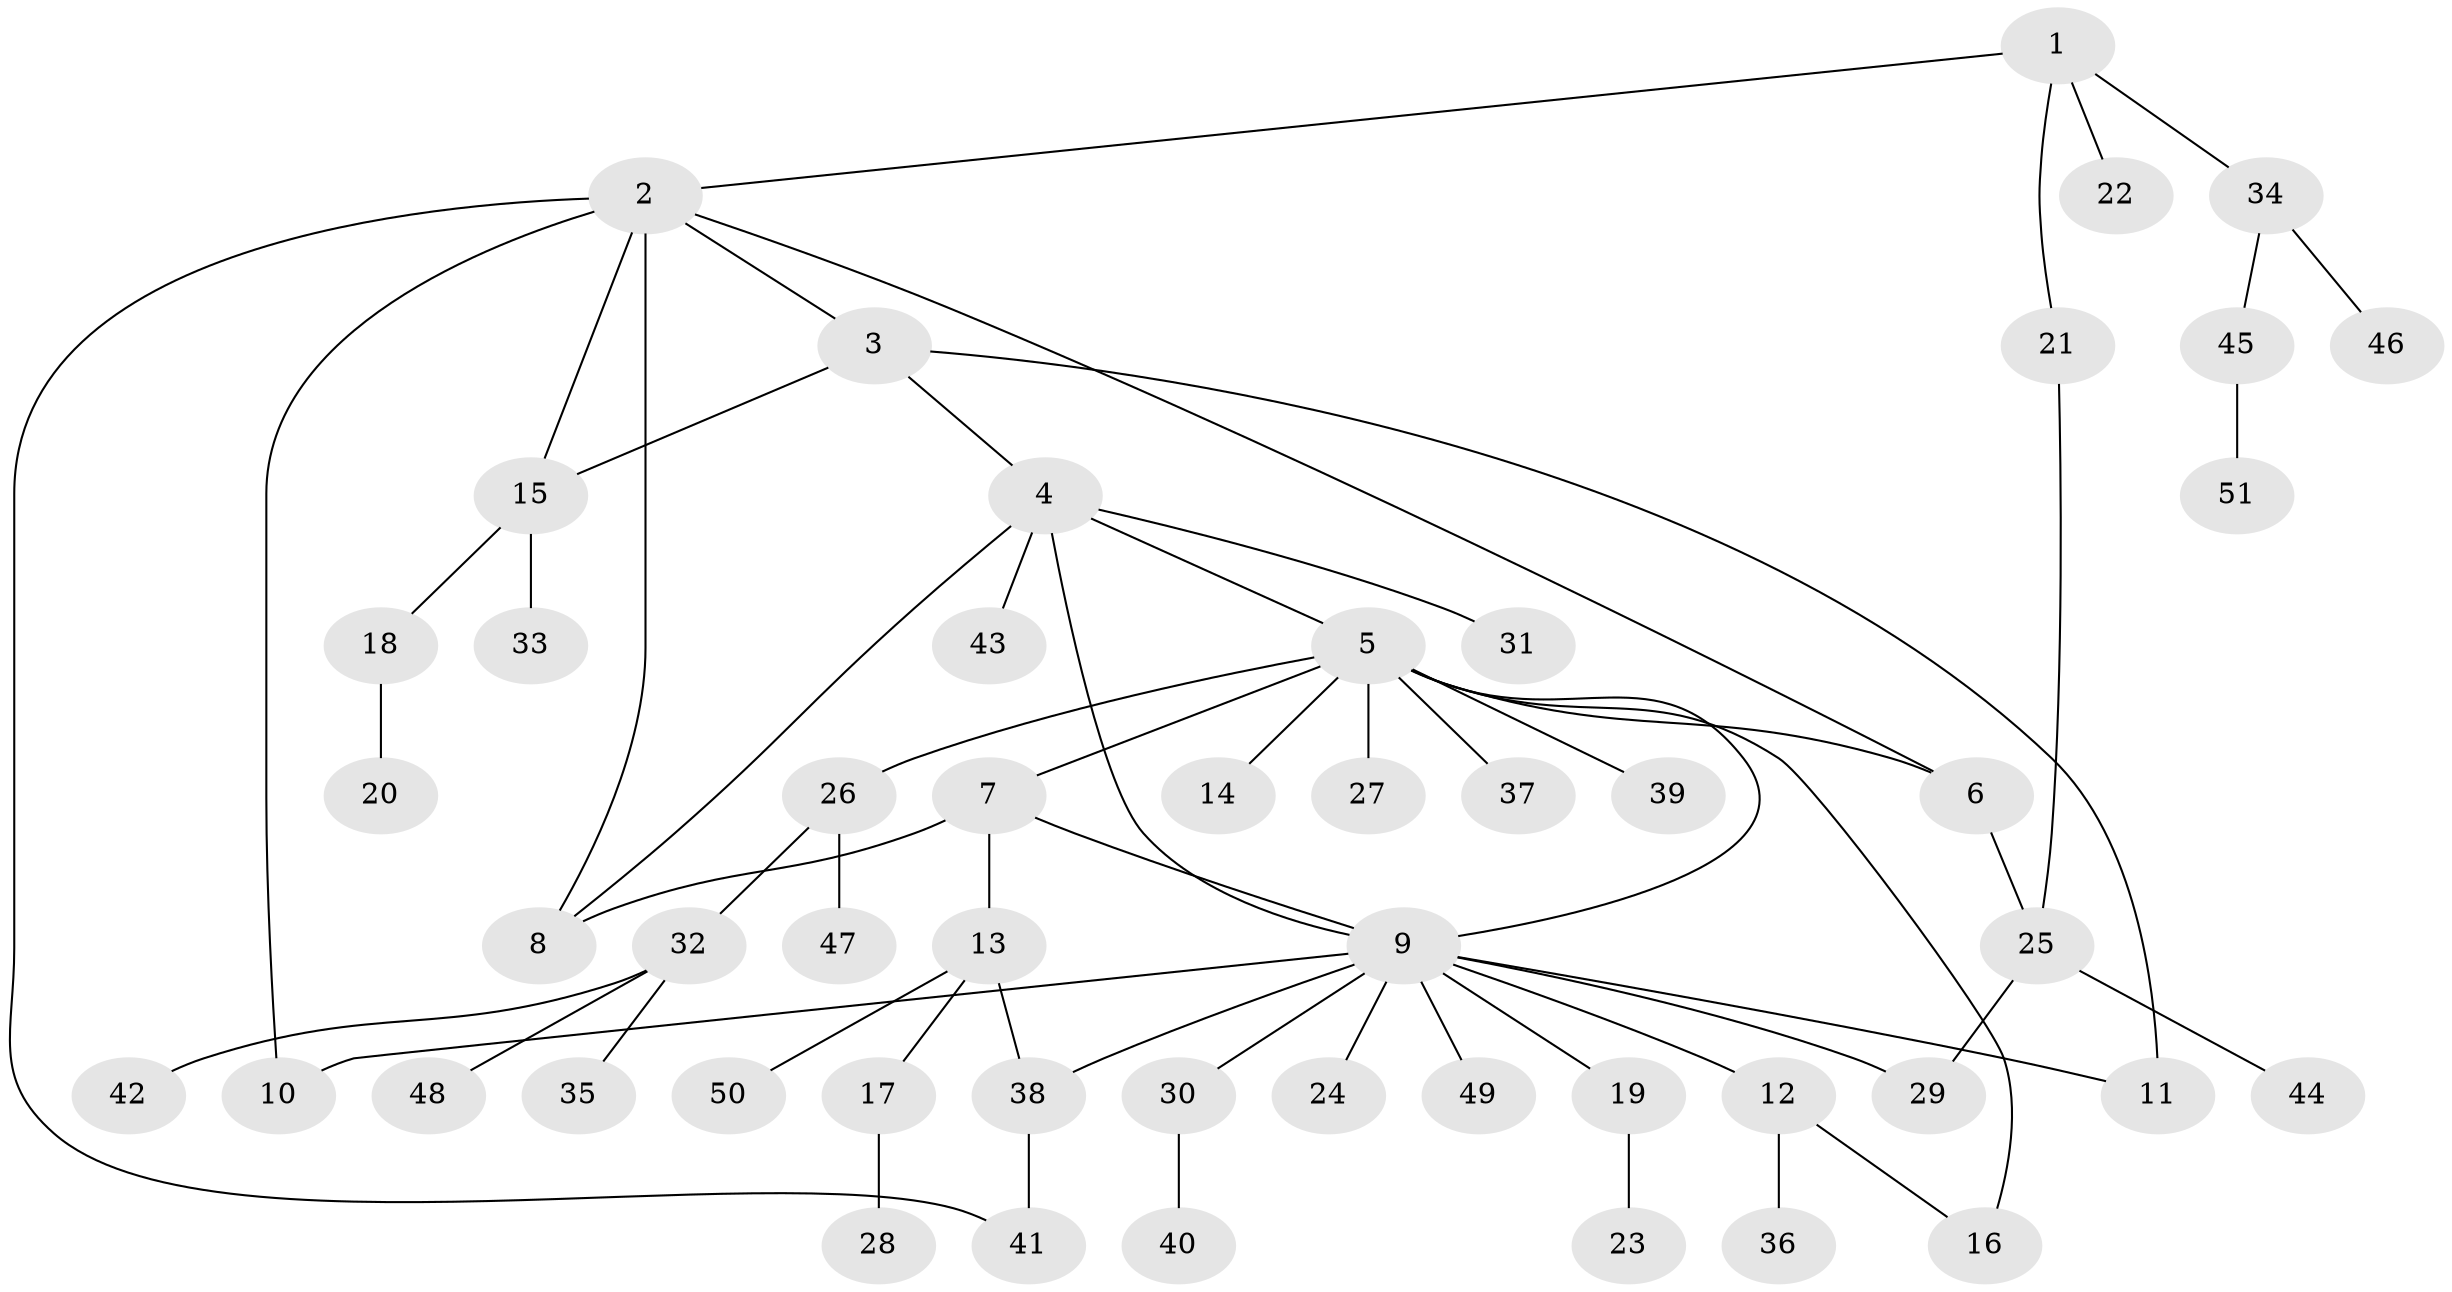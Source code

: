 // coarse degree distribution, {4: 0.09375, 7: 0.0625, 3: 0.21875, 2: 0.09375, 1: 0.46875, 9: 0.03125, 11: 0.03125}
// Generated by graph-tools (version 1.1) at 2025/37/03/04/25 23:37:48]
// undirected, 51 vertices, 63 edges
graph export_dot {
  node [color=gray90,style=filled];
  1;
  2;
  3;
  4;
  5;
  6;
  7;
  8;
  9;
  10;
  11;
  12;
  13;
  14;
  15;
  16;
  17;
  18;
  19;
  20;
  21;
  22;
  23;
  24;
  25;
  26;
  27;
  28;
  29;
  30;
  31;
  32;
  33;
  34;
  35;
  36;
  37;
  38;
  39;
  40;
  41;
  42;
  43;
  44;
  45;
  46;
  47;
  48;
  49;
  50;
  51;
  1 -- 2;
  1 -- 21;
  1 -- 22;
  1 -- 34;
  2 -- 3;
  2 -- 6;
  2 -- 8;
  2 -- 10;
  2 -- 15;
  2 -- 41;
  3 -- 4;
  3 -- 11;
  3 -- 15;
  4 -- 5;
  4 -- 8;
  4 -- 9;
  4 -- 31;
  4 -- 43;
  5 -- 6;
  5 -- 7;
  5 -- 9;
  5 -- 14;
  5 -- 16;
  5 -- 26;
  5 -- 27;
  5 -- 37;
  5 -- 39;
  6 -- 25;
  7 -- 8;
  7 -- 9;
  7 -- 13;
  9 -- 10;
  9 -- 11;
  9 -- 12;
  9 -- 19;
  9 -- 24;
  9 -- 29;
  9 -- 30;
  9 -- 38;
  9 -- 49;
  12 -- 16;
  12 -- 36;
  13 -- 17;
  13 -- 38;
  13 -- 50;
  15 -- 18;
  15 -- 33;
  17 -- 28;
  18 -- 20;
  19 -- 23;
  21 -- 25;
  25 -- 29;
  25 -- 44;
  26 -- 32;
  26 -- 47;
  30 -- 40;
  32 -- 35;
  32 -- 42;
  32 -- 48;
  34 -- 45;
  34 -- 46;
  38 -- 41;
  45 -- 51;
}
